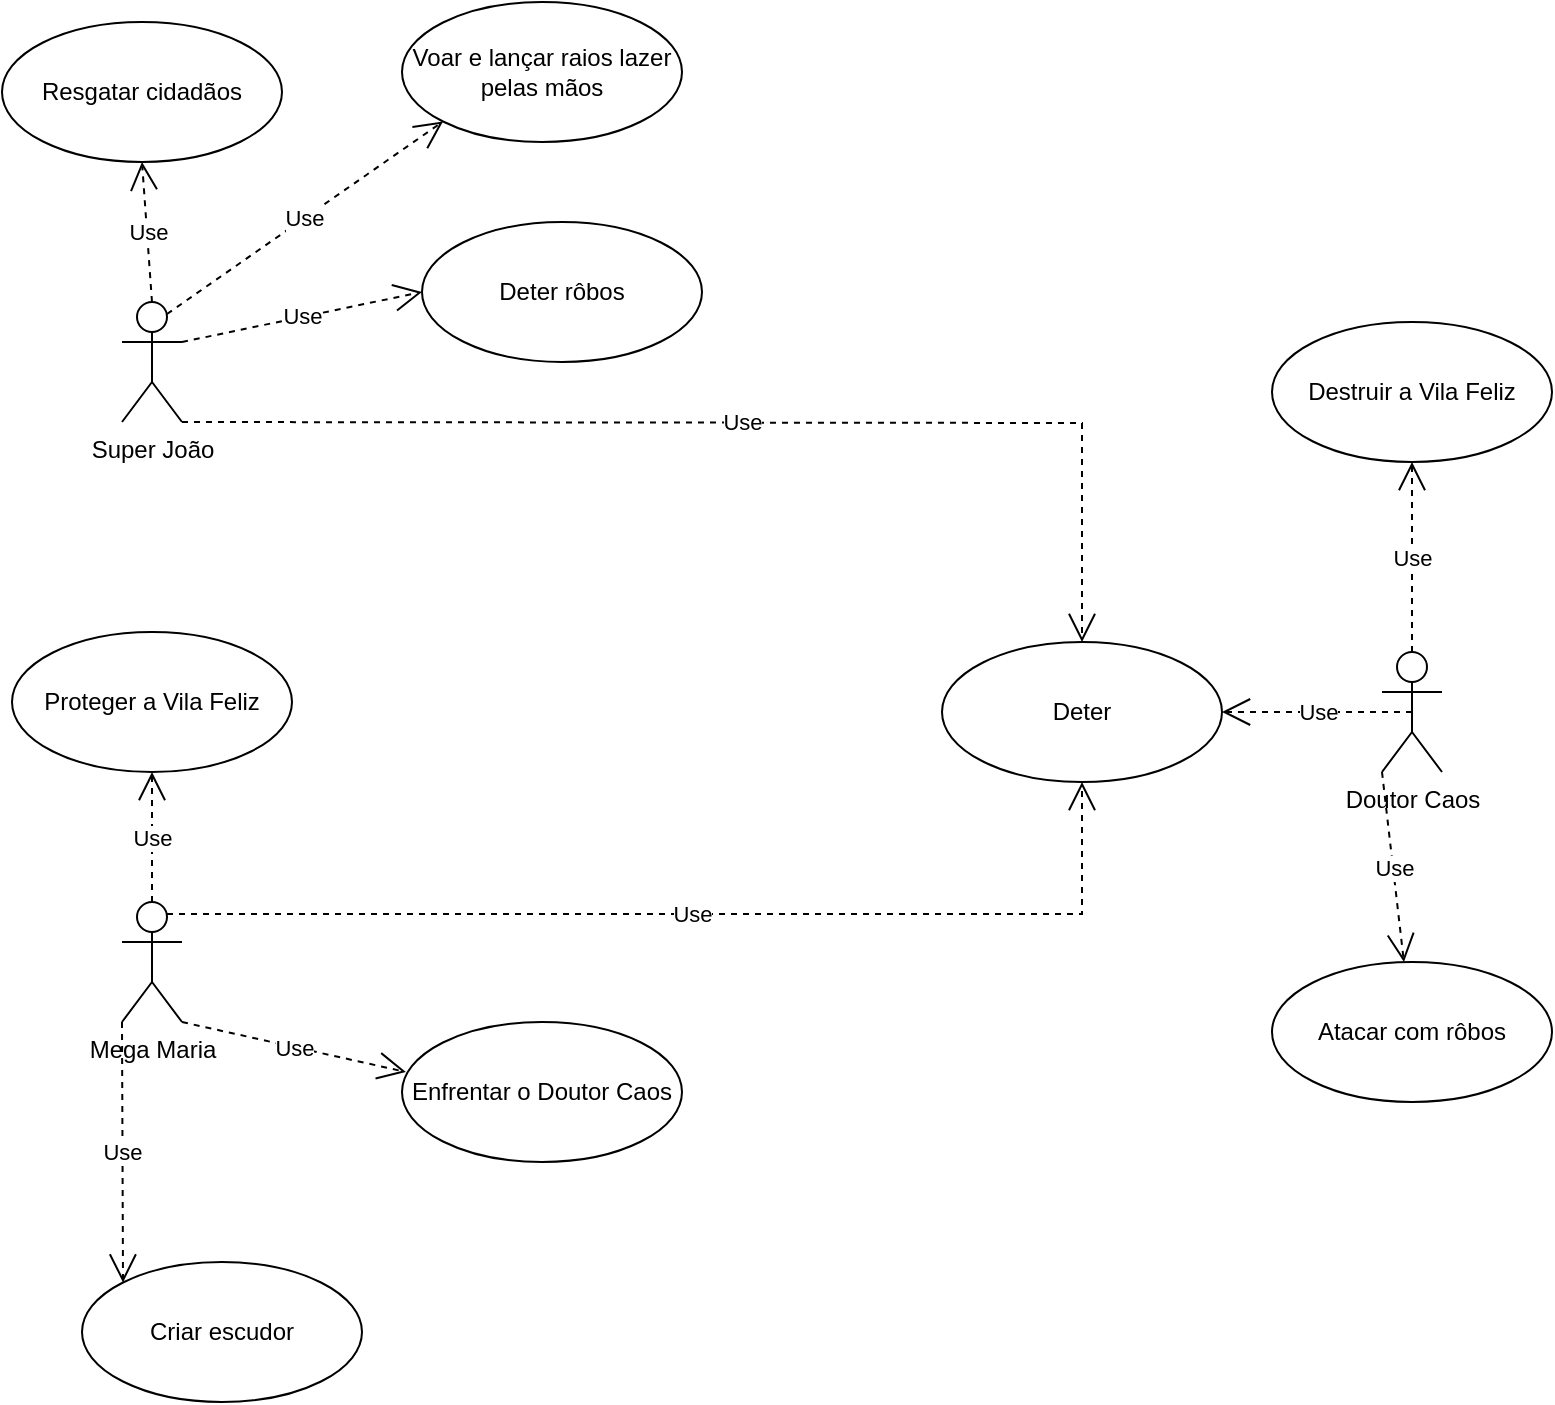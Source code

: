 <mxfile version="23.1.7" type="device">
  <diagram name="Página-1" id="itFzpUldv_2iWnv_P08_">
    <mxGraphModel dx="1434" dy="790" grid="1" gridSize="10" guides="1" tooltips="1" connect="1" arrows="1" fold="1" page="1" pageScale="1" pageWidth="827" pageHeight="1169" math="0" shadow="0">
      <root>
        <mxCell id="0" />
        <mxCell id="1" parent="0" />
        <mxCell id="QNOhsljAnIpYlLadBwCi-4" value="Super João" style="shape=umlActor;verticalLabelPosition=bottom;verticalAlign=top;html=1;" vertex="1" parent="1">
          <mxGeometry x="80" y="160" width="30" height="60" as="geometry" />
        </mxCell>
        <mxCell id="QNOhsljAnIpYlLadBwCi-5" value="Voar e lançar raios lazer&lt;br&gt;pelas mãos" style="ellipse;whiteSpace=wrap;html=1;" vertex="1" parent="1">
          <mxGeometry x="220" y="10" width="140" height="70" as="geometry" />
        </mxCell>
        <mxCell id="QNOhsljAnIpYlLadBwCi-6" value="Use" style="endArrow=open;endSize=12;dashed=1;html=1;rounded=0;exitX=0.75;exitY=0.1;exitDx=0;exitDy=0;exitPerimeter=0;entryX=0;entryY=1;entryDx=0;entryDy=0;" edge="1" parent="1" source="QNOhsljAnIpYlLadBwCi-4" target="QNOhsljAnIpYlLadBwCi-5">
          <mxGeometry width="160" relative="1" as="geometry">
            <mxPoint x="180" y="235" as="sourcePoint" />
            <mxPoint x="360" y="225" as="targetPoint" />
          </mxGeometry>
        </mxCell>
        <mxCell id="QNOhsljAnIpYlLadBwCi-11" value="Mega Maria" style="shape=umlActor;verticalLabelPosition=bottom;verticalAlign=top;html=1;" vertex="1" parent="1">
          <mxGeometry x="80" y="460" width="30" height="60" as="geometry" />
        </mxCell>
        <mxCell id="QNOhsljAnIpYlLadBwCi-15" value="Use" style="endArrow=open;endSize=12;dashed=1;html=1;rounded=0;exitX=0.75;exitY=0.1;exitDx=0;exitDy=0;exitPerimeter=0;entryX=0.5;entryY=1;entryDx=0;entryDy=0;edgeStyle=orthogonalEdgeStyle;" edge="1" parent="1" source="QNOhsljAnIpYlLadBwCi-11" target="QNOhsljAnIpYlLadBwCi-16">
          <mxGeometry width="160" relative="1" as="geometry">
            <mxPoint x="115" y="374.5" as="sourcePoint" />
            <mxPoint x="360" y="374.5" as="targetPoint" />
          </mxGeometry>
        </mxCell>
        <mxCell id="QNOhsljAnIpYlLadBwCi-16" value="Deter" style="ellipse;whiteSpace=wrap;html=1;" vertex="1" parent="1">
          <mxGeometry x="490" y="330" width="140" height="70" as="geometry" />
        </mxCell>
        <mxCell id="QNOhsljAnIpYlLadBwCi-17" value="Doutor Caos" style="shape=umlActor;verticalLabelPosition=bottom;verticalAlign=top;html=1;" vertex="1" parent="1">
          <mxGeometry x="710" y="335" width="30" height="60" as="geometry" />
        </mxCell>
        <mxCell id="QNOhsljAnIpYlLadBwCi-18" value="Use" style="endArrow=open;endSize=12;dashed=1;html=1;rounded=0;exitX=0.5;exitY=0.5;exitDx=0;exitDy=0;exitPerimeter=0;entryX=1;entryY=0.5;entryDx=0;entryDy=0;" edge="1" parent="1" source="QNOhsljAnIpYlLadBwCi-17" target="QNOhsljAnIpYlLadBwCi-16">
          <mxGeometry width="160" relative="1" as="geometry">
            <mxPoint x="720" y="370" as="sourcePoint" />
            <mxPoint x="510" y="360" as="targetPoint" />
          </mxGeometry>
        </mxCell>
        <mxCell id="QNOhsljAnIpYlLadBwCi-22" value="Use" style="endArrow=open;endSize=12;dashed=1;html=1;rounded=0;entryX=0.5;entryY=0;entryDx=0;entryDy=0;edgeStyle=orthogonalEdgeStyle;" edge="1" parent="1" target="QNOhsljAnIpYlLadBwCi-16">
          <mxGeometry width="160" relative="1" as="geometry">
            <mxPoint x="110" y="220" as="sourcePoint" />
            <mxPoint x="520" y="300" as="targetPoint" />
          </mxGeometry>
        </mxCell>
        <mxCell id="QNOhsljAnIpYlLadBwCi-23" value="Criar escudor" style="ellipse;whiteSpace=wrap;html=1;" vertex="1" parent="1">
          <mxGeometry x="60" y="640" width="140" height="70" as="geometry" />
        </mxCell>
        <mxCell id="QNOhsljAnIpYlLadBwCi-24" value="Use" style="endArrow=open;endSize=12;dashed=1;html=1;rounded=0;entryX=0;entryY=0;entryDx=0;entryDy=0;exitX=0;exitY=1;exitDx=0;exitDy=0;exitPerimeter=0;" edge="1" parent="1" source="QNOhsljAnIpYlLadBwCi-11" target="QNOhsljAnIpYlLadBwCi-23">
          <mxGeometry width="160" relative="1" as="geometry">
            <mxPoint x="360" y="300" as="sourcePoint" />
            <mxPoint x="520" y="300" as="targetPoint" />
          </mxGeometry>
        </mxCell>
        <mxCell id="QNOhsljAnIpYlLadBwCi-25" value="Resgatar cidadãos" style="ellipse;whiteSpace=wrap;html=1;" vertex="1" parent="1">
          <mxGeometry x="20" y="20" width="140" height="70" as="geometry" />
        </mxCell>
        <mxCell id="QNOhsljAnIpYlLadBwCi-26" value="Use" style="endArrow=open;endSize=12;dashed=1;html=1;rounded=0;entryX=0.5;entryY=1;entryDx=0;entryDy=0;exitX=0.5;exitY=0;exitDx=0;exitDy=0;exitPerimeter=0;" edge="1" parent="1" source="QNOhsljAnIpYlLadBwCi-4" target="QNOhsljAnIpYlLadBwCi-25">
          <mxGeometry width="160" relative="1" as="geometry">
            <mxPoint x="360" y="400" as="sourcePoint" />
            <mxPoint x="520" y="400" as="targetPoint" />
          </mxGeometry>
        </mxCell>
        <mxCell id="QNOhsljAnIpYlLadBwCi-28" value="Destruir a Vila Feliz" style="ellipse;whiteSpace=wrap;html=1;" vertex="1" parent="1">
          <mxGeometry x="655" y="170" width="140" height="70" as="geometry" />
        </mxCell>
        <mxCell id="QNOhsljAnIpYlLadBwCi-29" value="Use" style="endArrow=open;endSize=12;dashed=1;html=1;rounded=0;entryX=0.5;entryY=1;entryDx=0;entryDy=0;exitX=0.5;exitY=0;exitDx=0;exitDy=0;exitPerimeter=0;" edge="1" parent="1" source="QNOhsljAnIpYlLadBwCi-17" target="QNOhsljAnIpYlLadBwCi-28">
          <mxGeometry width="160" relative="1" as="geometry">
            <mxPoint x="360" y="400" as="sourcePoint" />
            <mxPoint x="520" y="400" as="targetPoint" />
          </mxGeometry>
        </mxCell>
        <mxCell id="QNOhsljAnIpYlLadBwCi-30" value="Proteger a Vila Feliz" style="ellipse;whiteSpace=wrap;html=1;" vertex="1" parent="1">
          <mxGeometry x="25" y="325" width="140" height="70" as="geometry" />
        </mxCell>
        <mxCell id="QNOhsljAnIpYlLadBwCi-32" value="Use" style="endArrow=open;endSize=12;dashed=1;html=1;rounded=0;entryX=0.5;entryY=1;entryDx=0;entryDy=0;exitX=0.5;exitY=0;exitDx=0;exitDy=0;exitPerimeter=0;" edge="1" parent="1" source="QNOhsljAnIpYlLadBwCi-11" target="QNOhsljAnIpYlLadBwCi-30">
          <mxGeometry width="160" relative="1" as="geometry">
            <mxPoint x="360" y="400" as="sourcePoint" />
            <mxPoint x="520" y="400" as="targetPoint" />
          </mxGeometry>
        </mxCell>
        <mxCell id="QNOhsljAnIpYlLadBwCi-33" value="Atacar com rôbos" style="ellipse;whiteSpace=wrap;html=1;" vertex="1" parent="1">
          <mxGeometry x="655" y="490" width="140" height="70" as="geometry" />
        </mxCell>
        <mxCell id="QNOhsljAnIpYlLadBwCi-34" value="Use" style="endArrow=open;endSize=12;dashed=1;html=1;rounded=0;exitX=0;exitY=1;exitDx=0;exitDy=0;exitPerimeter=0;" edge="1" parent="1" source="QNOhsljAnIpYlLadBwCi-17" target="QNOhsljAnIpYlLadBwCi-33">
          <mxGeometry width="160" relative="1" as="geometry">
            <mxPoint x="360" y="400" as="sourcePoint" />
            <mxPoint x="520" y="400" as="targetPoint" />
          </mxGeometry>
        </mxCell>
        <mxCell id="QNOhsljAnIpYlLadBwCi-36" value="Deter rôbos" style="ellipse;whiteSpace=wrap;html=1;" vertex="1" parent="1">
          <mxGeometry x="230" y="120" width="140" height="70" as="geometry" />
        </mxCell>
        <mxCell id="QNOhsljAnIpYlLadBwCi-37" value="Use" style="endArrow=open;endSize=12;dashed=1;html=1;rounded=0;entryX=0;entryY=0.5;entryDx=0;entryDy=0;" edge="1" parent="1" target="QNOhsljAnIpYlLadBwCi-36">
          <mxGeometry width="160" relative="1" as="geometry">
            <mxPoint x="110" y="180" as="sourcePoint" />
            <mxPoint x="281.96" y="353.98" as="targetPoint" />
          </mxGeometry>
        </mxCell>
        <mxCell id="QNOhsljAnIpYlLadBwCi-38" value="Enfrentar o Doutor Caos" style="ellipse;whiteSpace=wrap;html=1;" vertex="1" parent="1">
          <mxGeometry x="220" y="520" width="140" height="70" as="geometry" />
        </mxCell>
        <mxCell id="QNOhsljAnIpYlLadBwCi-39" value="Use" style="endArrow=open;endSize=12;dashed=1;html=1;rounded=0;entryX=0.014;entryY=0.357;entryDx=0;entryDy=0;entryPerimeter=0;exitX=1;exitY=1;exitDx=0;exitDy=0;exitPerimeter=0;" edge="1" parent="1" source="QNOhsljAnIpYlLadBwCi-11" target="QNOhsljAnIpYlLadBwCi-38">
          <mxGeometry width="160" relative="1" as="geometry">
            <mxPoint x="360" y="400" as="sourcePoint" />
            <mxPoint x="520" y="400" as="targetPoint" />
          </mxGeometry>
        </mxCell>
      </root>
    </mxGraphModel>
  </diagram>
</mxfile>

